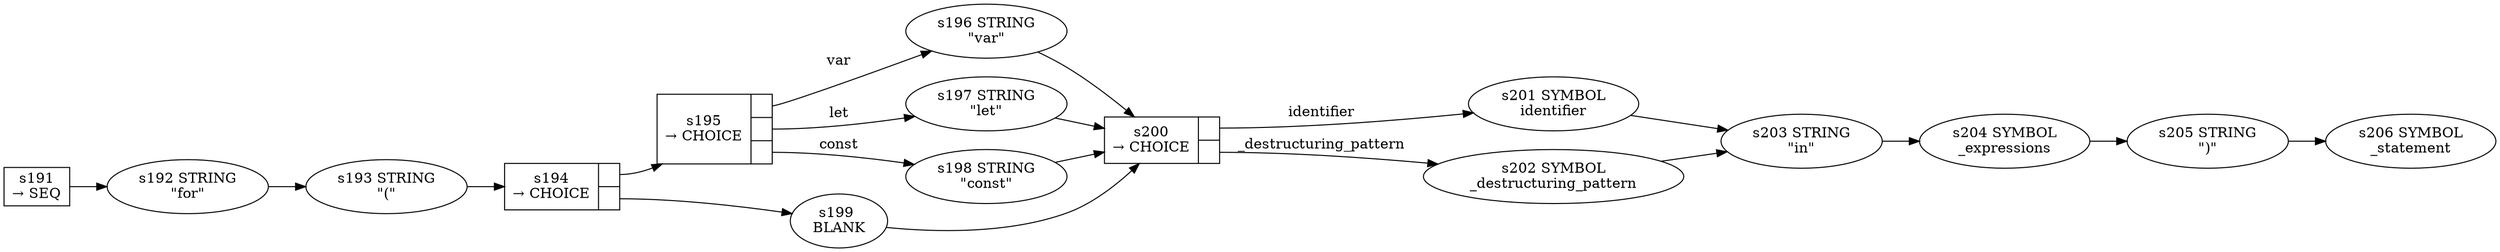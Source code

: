
  digraph for_in_statement {
  
    rankdir=LR;
  
    s191 [label="s191\n&rarr; SEQ", shape=record, fixedsize=false, peripheries=1];
  s192 [label="s192 STRING\n\"for\""];
  s191 -> s192 [];
  s193 [label="s193 STRING\n\"(\""];
  s192 -> s193 [];
  s194 [label="{s194\n&rarr; CHOICE|{<p0>|<p1>}}", shape=record, fixedsize=false, peripheries=1];
  s195 [label="{s195\n&rarr; CHOICE|{<p0>|<p1>|<p2>}}", shape=record, fixedsize=false, peripheries=1];
  s196 [label="s196 STRING\n\"var\""];
  s195:p0 -> s196 [label="var"];
  s197 [label="s197 STRING\n\"let\""];
  s195:p1 -> s197 [label="let"];
  s198 [label="s198 STRING\n\"const\""];
  s195:p2 -> s198 [label="const"];
  s194:p0 -> s195 [label=""];
  s199 [label="s199 \nBLANK"];
  s194:p1 -> s199 [label=""];
  s193 -> s194 [];
  s200 [label="{s200\n&rarr; CHOICE|{<p0>|<p1>}}", shape=record, fixedsize=false, peripheries=1];
  s201 [label="s201 SYMBOL\nidentifier" href="javascript-grammar.json.identifier.dot.svg"];
  s200:p0 -> s201 [label="identifier"];
  s202 [label="s202 SYMBOL\n_destructuring_pattern" href="javascript-grammar.json._destructuring_pattern.dot.svg"];
  s200:p1 -> s202 [label="_destructuring_pattern"];
  s196 -> s200 [];
  s197 -> s200 [];
  s198 -> s200 [];
  s199 -> s200 [];
  s203 [label="s203 STRING\n\"in\""];
  s201 -> s203 [];
  s202 -> s203 [];
  s204 [label="s204 SYMBOL\n_expressions" href="javascript-grammar.json._expressions.dot.svg"];
  s203 -> s204 [];
  s205 [label="s205 STRING\n\")\""];
  s204 -> s205 [];
  s206 [label="s206 SYMBOL\n_statement" href="javascript-grammar.json._statement.dot.svg"];
  s205 -> s206 [];
  
  }
  